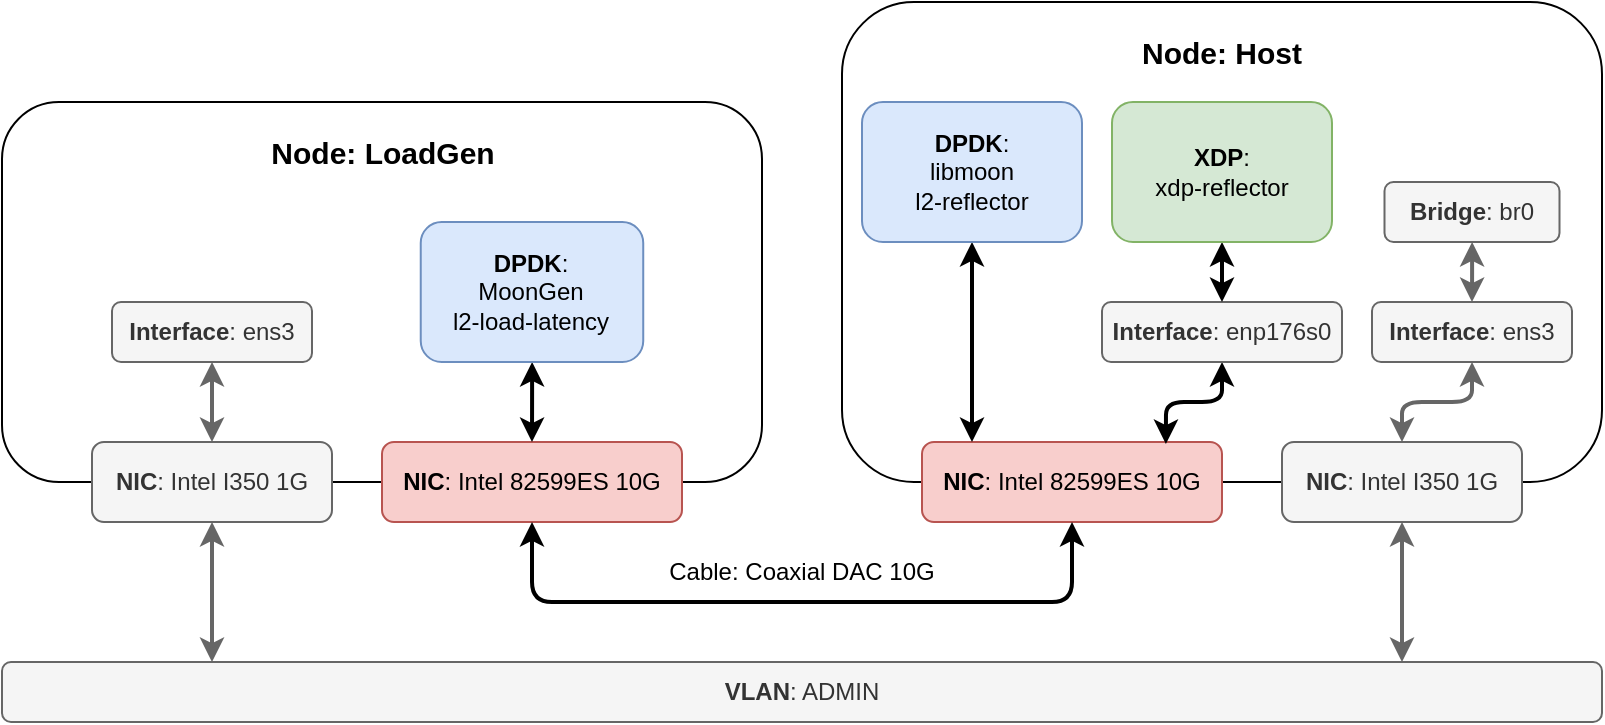 <mxfile version="20.2.4" type="github" pages="5">
  <diagram id="m2XXSF4_xYEx4FLViuLD" name="Physical NIC">
    <mxGraphModel dx="1102" dy="587" grid="1" gridSize="10" guides="1" tooltips="1" connect="1" arrows="1" fold="1" page="1" pageScale="1" pageWidth="1600" pageHeight="900" math="0" shadow="0">
      <root>
        <mxCell id="0" />
        <mxCell id="1" parent="0" />
        <mxCell id="yBN47guNcVnfGS3MHoTE-1" value="" style="group" vertex="1" connectable="0" parent="1">
          <mxGeometry x="400" y="280" width="800" height="360" as="geometry" />
        </mxCell>
        <mxCell id="GO0eeq11DtM75So4wM-D-2" value="" style="rounded=1;whiteSpace=wrap;html=1;" parent="yBN47guNcVnfGS3MHoTE-1" vertex="1">
          <mxGeometry y="50" width="380" height="190" as="geometry" />
        </mxCell>
        <mxCell id="GO0eeq11DtM75So4wM-D-3" value="Node: LoadGen" style="text;html=1;strokeColor=none;fillColor=none;align=center;verticalAlign=middle;whiteSpace=wrap;rounded=0;fontStyle=1;fontSize=15;" parent="yBN47guNcVnfGS3MHoTE-1" vertex="1">
          <mxGeometry x="27.5" y="60" width="325" height="30" as="geometry" />
        </mxCell>
        <mxCell id="GO0eeq11DtM75So4wM-D-4" value="" style="rounded=1;whiteSpace=wrap;html=1;" parent="yBN47guNcVnfGS3MHoTE-1" vertex="1">
          <mxGeometry x="420" width="380" height="240" as="geometry" />
        </mxCell>
        <mxCell id="GO0eeq11DtM75So4wM-D-5" value="Node: Host" style="text;html=1;strokeColor=none;fillColor=none;align=center;verticalAlign=middle;whiteSpace=wrap;rounded=0;fontStyle=1;fontSize=15;" parent="yBN47guNcVnfGS3MHoTE-1" vertex="1">
          <mxGeometry x="440" y="10" width="340" height="30" as="geometry" />
        </mxCell>
        <mxCell id="GO0eeq11DtM75So4wM-D-6" value="&lt;b&gt;VLAN&lt;/b&gt;: ADMIN" style="rounded=1;whiteSpace=wrap;html=1;fillColor=#f5f5f5;fontColor=#333333;strokeColor=#666666;" parent="yBN47guNcVnfGS3MHoTE-1" vertex="1">
          <mxGeometry y="330" width="800" height="30" as="geometry" />
        </mxCell>
        <mxCell id="GO0eeq11DtM75So4wM-D-7" style="edgeStyle=orthogonalEdgeStyle;rounded=1;orthogonalLoop=1;jettySize=auto;html=1;startArrow=classic;startFill=1;strokeWidth=2;fillColor=#f5f5f5;strokeColor=#666666;" parent="yBN47guNcVnfGS3MHoTE-1" source="GO0eeq11DtM75So4wM-D-8" edge="1">
          <mxGeometry relative="1" as="geometry">
            <Array as="points">
              <mxPoint x="105" y="330" />
            </Array>
            <mxPoint x="105" y="330" as="targetPoint" />
          </mxGeometry>
        </mxCell>
        <mxCell id="GO0eeq11DtM75So4wM-D-8" value="&lt;b&gt;NIC&lt;/b&gt;: Intel I350 1G" style="rounded=1;whiteSpace=wrap;html=1;fillColor=#f5f5f5;fontColor=#333333;strokeColor=#666666;" parent="yBN47guNcVnfGS3MHoTE-1" vertex="1">
          <mxGeometry x="45" y="220.0" width="120" height="40" as="geometry" />
        </mxCell>
        <mxCell id="GO0eeq11DtM75So4wM-D-9" style="edgeStyle=orthogonalEdgeStyle;rounded=1;orthogonalLoop=1;jettySize=auto;html=1;startArrow=classic;startFill=1;strokeWidth=2;fillColor=#f5f5f5;strokeColor=#666666;" parent="yBN47guNcVnfGS3MHoTE-1" source="GO0eeq11DtM75So4wM-D-10" target="GO0eeq11DtM75So4wM-D-6" edge="1">
          <mxGeometry relative="1" as="geometry">
            <Array as="points">
              <mxPoint x="700" y="360" />
              <mxPoint x="700" y="360" />
            </Array>
          </mxGeometry>
        </mxCell>
        <mxCell id="GO0eeq11DtM75So4wM-D-10" value="&lt;b&gt;NIC&lt;/b&gt;: Intel I350 1G" style="rounded=1;whiteSpace=wrap;html=1;fillColor=#f5f5f5;fontColor=#333333;strokeColor=#666666;" parent="yBN47guNcVnfGS3MHoTE-1" vertex="1">
          <mxGeometry x="640" y="220.0" width="120" height="40" as="geometry" />
        </mxCell>
        <mxCell id="GO0eeq11DtM75So4wM-D-12" value="&lt;b&gt;NIC&lt;/b&gt;: Intel 82599ES 10G" style="rounded=1;whiteSpace=wrap;html=1;fillColor=#f8cecc;strokeColor=#b85450;" parent="yBN47guNcVnfGS3MHoTE-1" vertex="1">
          <mxGeometry x="190" y="220.0" width="150" height="40" as="geometry" />
        </mxCell>
        <mxCell id="GO0eeq11DtM75So4wM-D-13" value="&lt;b&gt;NIC&lt;/b&gt;: Intel 82599ES 10G" style="rounded=1;whiteSpace=wrap;html=1;fillColor=#f8cecc;strokeColor=#b85450;" parent="yBN47guNcVnfGS3MHoTE-1" vertex="1">
          <mxGeometry x="460" y="220.0" width="150" height="40" as="geometry" />
        </mxCell>
        <mxCell id="GO0eeq11DtM75So4wM-D-11" style="edgeStyle=orthogonalEdgeStyle;rounded=1;orthogonalLoop=1;jettySize=auto;html=1;exitX=0.5;exitY=1;exitDx=0;exitDy=0;startArrow=classic;startFill=1;strokeWidth=2;" parent="yBN47guNcVnfGS3MHoTE-1" source="GO0eeq11DtM75So4wM-D-12" target="GO0eeq11DtM75So4wM-D-13" edge="1">
          <mxGeometry relative="1" as="geometry">
            <mxPoint x="550" y="260" as="targetPoint" />
            <Array as="points">
              <mxPoint x="265" y="300" />
              <mxPoint x="535" y="300" />
            </Array>
          </mxGeometry>
        </mxCell>
        <mxCell id="GO0eeq11DtM75So4wM-D-14" value="Cable: Coaxial DAC 10G" style="text;html=1;align=center;verticalAlign=middle;whiteSpace=wrap;rounded=0;" parent="yBN47guNcVnfGS3MHoTE-1" vertex="1">
          <mxGeometry x="330" y="270" width="140" height="30" as="geometry" />
        </mxCell>
        <mxCell id="GO0eeq11DtM75So4wM-D-15" style="edgeStyle=orthogonalEdgeStyle;rounded=1;orthogonalLoop=1;jettySize=auto;html=1;startArrow=classic;startFill=1;strokeWidth=2;fillColor=#f5f5f5;strokeColor=#666666;" parent="yBN47guNcVnfGS3MHoTE-1" source="GO0eeq11DtM75So4wM-D-16" target="GO0eeq11DtM75So4wM-D-8" edge="1">
          <mxGeometry relative="1" as="geometry" />
        </mxCell>
        <mxCell id="GO0eeq11DtM75So4wM-D-16" value="&lt;b&gt;Interface&lt;/b&gt;: ens3" style="rounded=1;whiteSpace=wrap;html=1;fillColor=#f5f5f5;fontColor=#333333;strokeColor=#666666;" parent="yBN47guNcVnfGS3MHoTE-1" vertex="1">
          <mxGeometry x="55" y="150" width="100" height="30" as="geometry" />
        </mxCell>
        <mxCell id="GO0eeq11DtM75So4wM-D-17" style="edgeStyle=orthogonalEdgeStyle;rounded=1;orthogonalLoop=1;jettySize=auto;html=1;startArrow=classic;startFill=1;strokeWidth=2;fillColor=#f5f5f5;strokeColor=#666666;" parent="yBN47guNcVnfGS3MHoTE-1" source="GO0eeq11DtM75So4wM-D-18" target="GO0eeq11DtM75So4wM-D-10" edge="1">
          <mxGeometry relative="1" as="geometry" />
        </mxCell>
        <mxCell id="GO0eeq11DtM75So4wM-D-18" value="&lt;b&gt;Interface&lt;/b&gt;: ens3" style="rounded=1;whiteSpace=wrap;html=1;fillColor=#f5f5f5;fontColor=#333333;strokeColor=#666666;" parent="yBN47guNcVnfGS3MHoTE-1" vertex="1">
          <mxGeometry x="685" y="150" width="100" height="30" as="geometry" />
        </mxCell>
        <mxCell id="GO0eeq11DtM75So4wM-D-19" style="edgeStyle=orthogonalEdgeStyle;rounded=1;orthogonalLoop=1;jettySize=auto;html=1;startArrow=classic;startFill=1;strokeWidth=2;" parent="yBN47guNcVnfGS3MHoTE-1" source="GO0eeq11DtM75So4wM-D-20" target="GO0eeq11DtM75So4wM-D-12" edge="1">
          <mxGeometry relative="1" as="geometry" />
        </mxCell>
        <mxCell id="GO0eeq11DtM75So4wM-D-20" value="&lt;div&gt;&lt;b&gt;DPDK&lt;/b&gt;:&lt;b&gt; &lt;/b&gt;&lt;br&gt;&lt;/div&gt;&lt;div&gt;MoonGen&lt;/div&gt;&lt;div&gt;l2-load-latency&lt;br&gt;&lt;/div&gt;" style="rounded=1;whiteSpace=wrap;html=1;fillColor=#dae8fc;strokeColor=#6c8ebf;" parent="yBN47guNcVnfGS3MHoTE-1" vertex="1">
          <mxGeometry x="209.37" y="110" width="111.25" height="70" as="geometry" />
        </mxCell>
        <mxCell id="GO0eeq11DtM75So4wM-D-21" style="edgeStyle=orthogonalEdgeStyle;orthogonalLoop=1;jettySize=auto;html=1;startArrow=classic;startFill=1;strokeWidth=2;rounded=1;" parent="yBN47guNcVnfGS3MHoTE-1" source="GO0eeq11DtM75So4wM-D-22" target="GO0eeq11DtM75So4wM-D-13" edge="1">
          <mxGeometry relative="1" as="geometry">
            <Array as="points">
              <mxPoint x="485" y="200" />
              <mxPoint x="485" y="200" />
            </Array>
          </mxGeometry>
        </mxCell>
        <mxCell id="GO0eeq11DtM75So4wM-D-22" value="&lt;div&gt;&lt;b&gt;DPDK&lt;/b&gt;: &lt;b&gt;&lt;br&gt;&lt;/b&gt;&lt;/div&gt;&lt;div&gt;libmoon&lt;br&gt;&lt;/div&gt;&lt;div&gt;l2-reflector&lt;br&gt;&lt;/div&gt;" style="rounded=1;whiteSpace=wrap;html=1;fillColor=#dae8fc;strokeColor=#6c8ebf;" parent="yBN47guNcVnfGS3MHoTE-1" vertex="1">
          <mxGeometry x="430" y="50" width="110" height="70" as="geometry" />
        </mxCell>
        <mxCell id="GO0eeq11DtM75So4wM-D-23" style="edgeStyle=orthogonalEdgeStyle;rounded=1;orthogonalLoop=1;jettySize=auto;html=1;startArrow=classic;startFill=1;strokeWidth=2;fillColor=#f5f5f5;strokeColor=#666666;" parent="yBN47guNcVnfGS3MHoTE-1" source="GO0eeq11DtM75So4wM-D-24" target="GO0eeq11DtM75So4wM-D-18" edge="1">
          <mxGeometry relative="1" as="geometry" />
        </mxCell>
        <mxCell id="GO0eeq11DtM75So4wM-D-24" value="&lt;b&gt;Bridge&lt;/b&gt;: br0" style="rounded=1;whiteSpace=wrap;html=1;fillColor=#f5f5f5;fontColor=#333333;strokeColor=#666666;" parent="yBN47guNcVnfGS3MHoTE-1" vertex="1">
          <mxGeometry x="691.25" y="90" width="87.5" height="30" as="geometry" />
        </mxCell>
        <mxCell id="Qpxgza7xcyVJCg10hYyv-2" style="edgeStyle=orthogonalEdgeStyle;rounded=1;orthogonalLoop=1;jettySize=auto;html=1;fontSize=15;strokeWidth=2;startArrow=classic;startFill=1;entryX=0.813;entryY=0.025;entryDx=0;entryDy=0;entryPerimeter=0;" edge="1" parent="yBN47guNcVnfGS3MHoTE-1" source="Qpxgza7xcyVJCg10hYyv-1" target="GO0eeq11DtM75So4wM-D-13">
          <mxGeometry relative="1" as="geometry">
            <Array as="points">
              <mxPoint x="610" y="200" />
              <mxPoint x="582" y="200" />
            </Array>
          </mxGeometry>
        </mxCell>
        <mxCell id="Qpxgza7xcyVJCg10hYyv-1" value="&lt;b&gt;Interface&lt;/b&gt;: enp176s0" style="rounded=1;whiteSpace=wrap;html=1;fillColor=#f5f5f5;fontColor=#333333;strokeColor=#666666;" vertex="1" parent="yBN47guNcVnfGS3MHoTE-1">
          <mxGeometry x="550" y="150" width="120" height="30" as="geometry" />
        </mxCell>
        <mxCell id="Qpxgza7xcyVJCg10hYyv-4" style="edgeStyle=orthogonalEdgeStyle;rounded=1;orthogonalLoop=1;jettySize=auto;html=1;entryX=0.5;entryY=0;entryDx=0;entryDy=0;fontSize=15;startArrow=classic;startFill=1;strokeWidth=2;" edge="1" parent="yBN47guNcVnfGS3MHoTE-1" source="Qpxgza7xcyVJCg10hYyv-3" target="Qpxgza7xcyVJCg10hYyv-1">
          <mxGeometry relative="1" as="geometry" />
        </mxCell>
        <mxCell id="Qpxgza7xcyVJCg10hYyv-3" value="&lt;div&gt;&lt;b&gt;XDP&lt;/b&gt;: &lt;b&gt;&lt;br&gt;&lt;/b&gt;&lt;/div&gt;&lt;div&gt;xdp-reflector&lt;br&gt;&lt;/div&gt;" style="rounded=1;whiteSpace=wrap;html=1;fillColor=#d5e8d4;strokeColor=#82b366;" vertex="1" parent="yBN47guNcVnfGS3MHoTE-1">
          <mxGeometry x="555" y="50" width="110" height="70" as="geometry" />
        </mxCell>
      </root>
    </mxGraphModel>
  </diagram>
  <diagram name="Host Bridge" id="doC91UUQvJLp1WOVtF5Q">
    <mxGraphModel dx="1102" dy="587" grid="1" gridSize="10" guides="1" tooltips="1" connect="1" arrows="1" fold="1" page="1" pageScale="1" pageWidth="1600" pageHeight="900" math="0" shadow="0">
      <root>
        <mxCell id="7o69czk-2l76WNe_kWNi-0" />
        <mxCell id="7o69czk-2l76WNe_kWNi-1" parent="7o69czk-2l76WNe_kWNi-0" />
        <mxCell id="AjkZcS029HaDzalcUuGC-0" value="" style="group" vertex="1" connectable="0" parent="7o69czk-2l76WNe_kWNi-1">
          <mxGeometry x="400" y="220" width="800" height="420" as="geometry" />
        </mxCell>
        <mxCell id="7o69czk-2l76WNe_kWNi-2" value="" style="rounded=1;whiteSpace=wrap;html=1;" vertex="1" parent="AjkZcS029HaDzalcUuGC-0">
          <mxGeometry y="110" width="380" height="190" as="geometry" />
        </mxCell>
        <mxCell id="7o69czk-2l76WNe_kWNi-3" value="Node: LoadGen" style="text;html=1;strokeColor=none;fillColor=none;align=center;verticalAlign=middle;whiteSpace=wrap;rounded=0;fontStyle=1;fontSize=15;" vertex="1" parent="AjkZcS029HaDzalcUuGC-0">
          <mxGeometry x="27.5" y="120" width="325" height="30" as="geometry" />
        </mxCell>
        <mxCell id="7o69czk-2l76WNe_kWNi-4" value="" style="rounded=1;whiteSpace=wrap;html=1;" vertex="1" parent="AjkZcS029HaDzalcUuGC-0">
          <mxGeometry x="420" width="380" height="300" as="geometry" />
        </mxCell>
        <mxCell id="7o69czk-2l76WNe_kWNi-5" value="Node: Host" style="text;html=1;strokeColor=none;fillColor=none;align=center;verticalAlign=middle;whiteSpace=wrap;rounded=0;fontStyle=1;fontSize=15;" vertex="1" parent="AjkZcS029HaDzalcUuGC-0">
          <mxGeometry x="438.75" y="10" width="340" height="30" as="geometry" />
        </mxCell>
        <mxCell id="7o69czk-2l76WNe_kWNi-6" value="&lt;b&gt;VLAN&lt;/b&gt;: ADMIN" style="rounded=1;whiteSpace=wrap;html=1;fillColor=#f5f5f5;fontColor=#333333;strokeColor=#666666;" vertex="1" parent="AjkZcS029HaDzalcUuGC-0">
          <mxGeometry y="390" width="800" height="30" as="geometry" />
        </mxCell>
        <mxCell id="7o69czk-2l76WNe_kWNi-7" style="edgeStyle=orthogonalEdgeStyle;rounded=1;orthogonalLoop=1;jettySize=auto;html=1;startArrow=classic;startFill=1;strokeWidth=2;fillColor=#f5f5f5;strokeColor=#666666;" edge="1" parent="AjkZcS029HaDzalcUuGC-0" source="7o69czk-2l76WNe_kWNi-8">
          <mxGeometry relative="1" as="geometry">
            <Array as="points">
              <mxPoint x="105" y="390" />
            </Array>
            <mxPoint x="105" y="390" as="targetPoint" />
          </mxGeometry>
        </mxCell>
        <mxCell id="7o69czk-2l76WNe_kWNi-8" value="&lt;b&gt;NIC&lt;/b&gt;: Intel I350 1G" style="rounded=1;whiteSpace=wrap;html=1;fillColor=#f5f5f5;fontColor=#333333;strokeColor=#666666;" vertex="1" parent="AjkZcS029HaDzalcUuGC-0">
          <mxGeometry x="45" y="280.0" width="120" height="40" as="geometry" />
        </mxCell>
        <mxCell id="7o69czk-2l76WNe_kWNi-9" style="edgeStyle=orthogonalEdgeStyle;rounded=1;orthogonalLoop=1;jettySize=auto;html=1;startArrow=classic;startFill=1;strokeWidth=2;fillColor=#f5f5f5;strokeColor=#666666;" edge="1" parent="AjkZcS029HaDzalcUuGC-0" source="7o69czk-2l76WNe_kWNi-10" target="7o69czk-2l76WNe_kWNi-6">
          <mxGeometry relative="1" as="geometry">
            <Array as="points">
              <mxPoint x="700" y="420" />
              <mxPoint x="700" y="420" />
            </Array>
          </mxGeometry>
        </mxCell>
        <mxCell id="7o69czk-2l76WNe_kWNi-10" value="&lt;b&gt;NIC&lt;/b&gt;: Intel I350 1G" style="rounded=1;whiteSpace=wrap;html=1;fillColor=#f5f5f5;fontColor=#333333;strokeColor=#666666;" vertex="1" parent="AjkZcS029HaDzalcUuGC-0">
          <mxGeometry x="640" y="280.0" width="120" height="40" as="geometry" />
        </mxCell>
        <mxCell id="7o69czk-2l76WNe_kWNi-11" value="&lt;b&gt;NIC&lt;/b&gt;: Intel 82599ES 10G" style="rounded=1;whiteSpace=wrap;html=1;fillColor=#f8cecc;strokeColor=#b85450;" vertex="1" parent="AjkZcS029HaDzalcUuGC-0">
          <mxGeometry x="190" y="280.0" width="150" height="40" as="geometry" />
        </mxCell>
        <mxCell id="7o69czk-2l76WNe_kWNi-12" value="&lt;b&gt;NIC&lt;/b&gt;: Intel 82599ES 10G" style="rounded=1;whiteSpace=wrap;html=1;fillColor=#f8cecc;strokeColor=#b85450;" vertex="1" parent="AjkZcS029HaDzalcUuGC-0">
          <mxGeometry x="460" y="280.0" width="150" height="40" as="geometry" />
        </mxCell>
        <mxCell id="7o69czk-2l76WNe_kWNi-13" style="edgeStyle=orthogonalEdgeStyle;rounded=1;orthogonalLoop=1;jettySize=auto;html=1;exitX=0.5;exitY=1;exitDx=0;exitDy=0;startArrow=classic;startFill=1;strokeWidth=2;" edge="1" parent="AjkZcS029HaDzalcUuGC-0" source="7o69czk-2l76WNe_kWNi-11" target="7o69czk-2l76WNe_kWNi-12">
          <mxGeometry relative="1" as="geometry">
            <mxPoint x="550" y="320" as="targetPoint" />
            <Array as="points">
              <mxPoint x="265" y="360" />
              <mxPoint x="540" y="360" />
            </Array>
          </mxGeometry>
        </mxCell>
        <mxCell id="7o69czk-2l76WNe_kWNi-14" value="Cable: Coaxial DAC 10G" style="text;html=1;align=center;verticalAlign=middle;whiteSpace=wrap;rounded=0;" vertex="1" parent="AjkZcS029HaDzalcUuGC-0">
          <mxGeometry x="330" y="330" width="140" height="30" as="geometry" />
        </mxCell>
        <mxCell id="7o69czk-2l76WNe_kWNi-15" style="edgeStyle=orthogonalEdgeStyle;rounded=1;orthogonalLoop=1;jettySize=auto;html=1;startArrow=classic;startFill=1;strokeWidth=2;fillColor=#f5f5f5;strokeColor=#666666;" edge="1" parent="AjkZcS029HaDzalcUuGC-0" source="7o69czk-2l76WNe_kWNi-16" target="7o69czk-2l76WNe_kWNi-8">
          <mxGeometry relative="1" as="geometry" />
        </mxCell>
        <mxCell id="7o69czk-2l76WNe_kWNi-16" value="&lt;b&gt;Interface&lt;/b&gt;: ens3" style="rounded=1;whiteSpace=wrap;html=1;fillColor=#f5f5f5;fontColor=#333333;strokeColor=#666666;" vertex="1" parent="AjkZcS029HaDzalcUuGC-0">
          <mxGeometry x="55" y="210" width="100" height="30" as="geometry" />
        </mxCell>
        <mxCell id="7o69czk-2l76WNe_kWNi-17" style="edgeStyle=orthogonalEdgeStyle;rounded=1;orthogonalLoop=1;jettySize=auto;html=1;startArrow=classic;startFill=1;strokeWidth=2;fillColor=#f5f5f5;strokeColor=#666666;" edge="1" parent="AjkZcS029HaDzalcUuGC-0" source="7o69czk-2l76WNe_kWNi-18" target="7o69czk-2l76WNe_kWNi-10">
          <mxGeometry relative="1" as="geometry" />
        </mxCell>
        <mxCell id="7o69czk-2l76WNe_kWNi-18" value="&lt;b&gt;Interface&lt;/b&gt;: ens3" style="rounded=1;whiteSpace=wrap;html=1;fillColor=#f5f5f5;fontColor=#333333;strokeColor=#666666;" vertex="1" parent="AjkZcS029HaDzalcUuGC-0">
          <mxGeometry x="650" y="210" width="100" height="30" as="geometry" />
        </mxCell>
        <mxCell id="7o69czk-2l76WNe_kWNi-19" style="edgeStyle=orthogonalEdgeStyle;rounded=1;orthogonalLoop=1;jettySize=auto;html=1;startArrow=classic;startFill=1;strokeWidth=2;" edge="1" parent="AjkZcS029HaDzalcUuGC-0" source="7o69czk-2l76WNe_kWNi-20" target="7o69czk-2l76WNe_kWNi-11">
          <mxGeometry relative="1" as="geometry" />
        </mxCell>
        <mxCell id="7o69czk-2l76WNe_kWNi-20" value="&lt;div&gt;&lt;b&gt;DPDK&lt;/b&gt;:&lt;b&gt; &lt;/b&gt;&lt;br&gt;&lt;/div&gt;&lt;div&gt;MoonGen&lt;/div&gt;&lt;div&gt;l2-load-latency&lt;br&gt;&lt;/div&gt;" style="rounded=1;whiteSpace=wrap;html=1;fillColor=#dae8fc;strokeColor=#6c8ebf;" vertex="1" parent="AjkZcS029HaDzalcUuGC-0">
          <mxGeometry x="209.37" y="170" width="111.25" height="70" as="geometry" />
        </mxCell>
        <mxCell id="7o69czk-2l76WNe_kWNi-23" style="edgeStyle=orthogonalEdgeStyle;rounded=1;orthogonalLoop=1;jettySize=auto;html=1;startArrow=classic;startFill=1;strokeWidth=2;fillColor=#f5f5f5;strokeColor=#666666;" edge="1" parent="AjkZcS029HaDzalcUuGC-0" source="7o69czk-2l76WNe_kWNi-24" target="7o69czk-2l76WNe_kWNi-18">
          <mxGeometry relative="1" as="geometry" />
        </mxCell>
        <mxCell id="7o69czk-2l76WNe_kWNi-24" value="&lt;b&gt;Bridge&lt;/b&gt;: br0" style="rounded=1;whiteSpace=wrap;html=1;fillColor=#f5f5f5;fontColor=#333333;strokeColor=#666666;" vertex="1" parent="AjkZcS029HaDzalcUuGC-0">
          <mxGeometry x="656.25" y="150" width="87.5" height="30" as="geometry" />
        </mxCell>
        <mxCell id="7o69czk-2l76WNe_kWNi-25" style="edgeStyle=orthogonalEdgeStyle;rounded=1;orthogonalLoop=1;jettySize=auto;html=1;fontSize=15;strokeWidth=2;startArrow=classic;startFill=1;" edge="1" parent="AjkZcS029HaDzalcUuGC-0" source="7o69czk-2l76WNe_kWNi-26">
          <mxGeometry relative="1" as="geometry">
            <mxPoint x="535" y="280" as="targetPoint" />
            <Array as="points">
              <mxPoint x="535" y="281" />
            </Array>
          </mxGeometry>
        </mxCell>
        <mxCell id="7o69czk-2l76WNe_kWNi-26" value="&lt;b&gt;Interface&lt;/b&gt;: enp176s0" style="rounded=1;whiteSpace=wrap;html=1;fillColor=#fff2cc;strokeColor=#d6b656;" vertex="1" parent="AjkZcS029HaDzalcUuGC-0">
          <mxGeometry x="475" y="210" width="120" height="30" as="geometry" />
        </mxCell>
        <mxCell id="7o69czk-2l76WNe_kWNi-28" value="&lt;div&gt;&lt;b&gt;XDP&lt;/b&gt;: &lt;b&gt;&lt;br&gt;&lt;/b&gt;&lt;/div&gt;&lt;div&gt;xdp-reflector&lt;br&gt;&lt;/div&gt;" style="rounded=1;whiteSpace=wrap;html=1;fillColor=#d5e8d4;strokeColor=#82b366;" vertex="1" parent="AjkZcS029HaDzalcUuGC-0">
          <mxGeometry x="480" y="50" width="110" height="70" as="geometry" />
        </mxCell>
        <mxCell id="PymFAFBGGJH0sYMrvEps-1" style="edgeStyle=orthogonalEdgeStyle;rounded=1;orthogonalLoop=1;jettySize=auto;html=1;fontSize=15;startArrow=classic;startFill=1;strokeWidth=2;" edge="1" parent="AjkZcS029HaDzalcUuGC-0" source="PymFAFBGGJH0sYMrvEps-0" target="7o69czk-2l76WNe_kWNi-26">
          <mxGeometry relative="1" as="geometry" />
        </mxCell>
        <mxCell id="PymFAFBGGJH0sYMrvEps-0" value="&lt;b&gt;Bridge&lt;/b&gt;: br1" style="rounded=1;whiteSpace=wrap;html=1;fillColor=#fff2cc;strokeColor=#d6b656;" vertex="1" parent="AjkZcS029HaDzalcUuGC-0">
          <mxGeometry x="491.25" y="150" width="87.5" height="30" as="geometry" />
        </mxCell>
        <mxCell id="PymFAFBGGJH0sYMrvEps-2" style="edgeStyle=orthogonalEdgeStyle;rounded=1;orthogonalLoop=1;jettySize=auto;html=1;entryX=0.5;entryY=0;entryDx=0;entryDy=0;fontSize=15;startArrow=classic;startFill=1;strokeWidth=2;" edge="1" parent="AjkZcS029HaDzalcUuGC-0" source="7o69czk-2l76WNe_kWNi-28" target="PymFAFBGGJH0sYMrvEps-0">
          <mxGeometry relative="1" as="geometry" />
        </mxCell>
      </root>
    </mxGraphModel>
  </diagram>
  <diagram name="Host MacVTap" id="ow0u86EEoa87gurJBlOC">
    <mxGraphModel dx="1102" dy="587" grid="1" gridSize="10" guides="1" tooltips="1" connect="1" arrows="1" fold="1" page="1" pageScale="1" pageWidth="1600" pageHeight="900" math="0" shadow="0">
      <root>
        <mxCell id="dJRLU-GFVjw5d9iwofU8-0" />
        <mxCell id="dJRLU-GFVjw5d9iwofU8-1" parent="dJRLU-GFVjw5d9iwofU8-0" />
        <mxCell id="dJRLU-GFVjw5d9iwofU8-2" value="" style="group" vertex="1" connectable="0" parent="dJRLU-GFVjw5d9iwofU8-1">
          <mxGeometry x="400" y="220" width="800" height="420" as="geometry" />
        </mxCell>
        <mxCell id="dJRLU-GFVjw5d9iwofU8-3" value="" style="rounded=1;whiteSpace=wrap;html=1;" vertex="1" parent="dJRLU-GFVjw5d9iwofU8-2">
          <mxGeometry y="110" width="380" height="190" as="geometry" />
        </mxCell>
        <mxCell id="dJRLU-GFVjw5d9iwofU8-4" value="Node: LoadGen" style="text;html=1;strokeColor=none;fillColor=none;align=center;verticalAlign=middle;whiteSpace=wrap;rounded=0;fontStyle=1;fontSize=15;" vertex="1" parent="dJRLU-GFVjw5d9iwofU8-2">
          <mxGeometry x="27.5" y="120" width="325" height="30" as="geometry" />
        </mxCell>
        <mxCell id="dJRLU-GFVjw5d9iwofU8-5" value="" style="rounded=1;whiteSpace=wrap;html=1;" vertex="1" parent="dJRLU-GFVjw5d9iwofU8-2">
          <mxGeometry x="420" width="380" height="300" as="geometry" />
        </mxCell>
        <mxCell id="dJRLU-GFVjw5d9iwofU8-6" value="Node: Host" style="text;html=1;strokeColor=none;fillColor=none;align=center;verticalAlign=middle;whiteSpace=wrap;rounded=0;fontStyle=1;fontSize=15;" vertex="1" parent="dJRLU-GFVjw5d9iwofU8-2">
          <mxGeometry x="438.75" y="10" width="340" height="30" as="geometry" />
        </mxCell>
        <mxCell id="dJRLU-GFVjw5d9iwofU8-7" value="&lt;b&gt;VLAN&lt;/b&gt;: ADMIN" style="rounded=1;whiteSpace=wrap;html=1;fillColor=#f5f5f5;fontColor=#333333;strokeColor=#666666;" vertex="1" parent="dJRLU-GFVjw5d9iwofU8-2">
          <mxGeometry y="390" width="800" height="30" as="geometry" />
        </mxCell>
        <mxCell id="dJRLU-GFVjw5d9iwofU8-8" style="edgeStyle=orthogonalEdgeStyle;rounded=1;orthogonalLoop=1;jettySize=auto;html=1;startArrow=classic;startFill=1;strokeWidth=2;fillColor=#f5f5f5;strokeColor=#666666;" edge="1" parent="dJRLU-GFVjw5d9iwofU8-2" source="dJRLU-GFVjw5d9iwofU8-9">
          <mxGeometry relative="1" as="geometry">
            <Array as="points">
              <mxPoint x="105" y="390" />
            </Array>
            <mxPoint x="105" y="390" as="targetPoint" />
          </mxGeometry>
        </mxCell>
        <mxCell id="dJRLU-GFVjw5d9iwofU8-9" value="&lt;b&gt;NIC&lt;/b&gt;: Intel I350 1G" style="rounded=1;whiteSpace=wrap;html=1;fillColor=#f5f5f5;fontColor=#333333;strokeColor=#666666;" vertex="1" parent="dJRLU-GFVjw5d9iwofU8-2">
          <mxGeometry x="45" y="280.0" width="120" height="40" as="geometry" />
        </mxCell>
        <mxCell id="dJRLU-GFVjw5d9iwofU8-10" style="edgeStyle=orthogonalEdgeStyle;rounded=1;orthogonalLoop=1;jettySize=auto;html=1;startArrow=classic;startFill=1;strokeWidth=2;fillColor=#f5f5f5;strokeColor=#666666;" edge="1" parent="dJRLU-GFVjw5d9iwofU8-2" source="dJRLU-GFVjw5d9iwofU8-11" target="dJRLU-GFVjw5d9iwofU8-7">
          <mxGeometry relative="1" as="geometry">
            <Array as="points">
              <mxPoint x="700" y="420" />
              <mxPoint x="700" y="420" />
            </Array>
          </mxGeometry>
        </mxCell>
        <mxCell id="dJRLU-GFVjw5d9iwofU8-11" value="&lt;b&gt;NIC&lt;/b&gt;: Intel I350 1G" style="rounded=1;whiteSpace=wrap;html=1;fillColor=#f5f5f5;fontColor=#333333;strokeColor=#666666;" vertex="1" parent="dJRLU-GFVjw5d9iwofU8-2">
          <mxGeometry x="640" y="280.0" width="120" height="40" as="geometry" />
        </mxCell>
        <mxCell id="dJRLU-GFVjw5d9iwofU8-12" value="&lt;b&gt;NIC&lt;/b&gt;: Intel 82599ES 10G" style="rounded=1;whiteSpace=wrap;html=1;fillColor=#f8cecc;strokeColor=#b85450;" vertex="1" parent="dJRLU-GFVjw5d9iwofU8-2">
          <mxGeometry x="190" y="280.0" width="150" height="40" as="geometry" />
        </mxCell>
        <mxCell id="dJRLU-GFVjw5d9iwofU8-13" value="&lt;b&gt;NIC&lt;/b&gt;: Intel 82599ES 10G" style="rounded=1;whiteSpace=wrap;html=1;fillColor=#f8cecc;strokeColor=#b85450;" vertex="1" parent="dJRLU-GFVjw5d9iwofU8-2">
          <mxGeometry x="460" y="280.0" width="150" height="40" as="geometry" />
        </mxCell>
        <mxCell id="dJRLU-GFVjw5d9iwofU8-14" style="edgeStyle=orthogonalEdgeStyle;rounded=1;orthogonalLoop=1;jettySize=auto;html=1;exitX=0.5;exitY=1;exitDx=0;exitDy=0;startArrow=classic;startFill=1;strokeWidth=2;" edge="1" parent="dJRLU-GFVjw5d9iwofU8-2" source="dJRLU-GFVjw5d9iwofU8-12" target="dJRLU-GFVjw5d9iwofU8-13">
          <mxGeometry relative="1" as="geometry">
            <mxPoint x="550" y="320" as="targetPoint" />
            <Array as="points">
              <mxPoint x="265" y="360" />
              <mxPoint x="540" y="360" />
            </Array>
          </mxGeometry>
        </mxCell>
        <mxCell id="dJRLU-GFVjw5d9iwofU8-15" value="Cable: Coaxial DAC 10G" style="text;html=1;align=center;verticalAlign=middle;whiteSpace=wrap;rounded=0;" vertex="1" parent="dJRLU-GFVjw5d9iwofU8-2">
          <mxGeometry x="330" y="330" width="140" height="30" as="geometry" />
        </mxCell>
        <mxCell id="dJRLU-GFVjw5d9iwofU8-16" style="edgeStyle=orthogonalEdgeStyle;rounded=1;orthogonalLoop=1;jettySize=auto;html=1;startArrow=classic;startFill=1;strokeWidth=2;fillColor=#f5f5f5;strokeColor=#666666;" edge="1" parent="dJRLU-GFVjw5d9iwofU8-2" source="dJRLU-GFVjw5d9iwofU8-17" target="dJRLU-GFVjw5d9iwofU8-9">
          <mxGeometry relative="1" as="geometry" />
        </mxCell>
        <mxCell id="dJRLU-GFVjw5d9iwofU8-17" value="&lt;b&gt;Interface&lt;/b&gt;: ens3" style="rounded=1;whiteSpace=wrap;html=1;fillColor=#f5f5f5;fontColor=#333333;strokeColor=#666666;" vertex="1" parent="dJRLU-GFVjw5d9iwofU8-2">
          <mxGeometry x="55" y="210" width="100" height="30" as="geometry" />
        </mxCell>
        <mxCell id="dJRLU-GFVjw5d9iwofU8-18" style="edgeStyle=orthogonalEdgeStyle;rounded=1;orthogonalLoop=1;jettySize=auto;html=1;startArrow=classic;startFill=1;strokeWidth=2;fillColor=#f5f5f5;strokeColor=#666666;" edge="1" parent="dJRLU-GFVjw5d9iwofU8-2" source="dJRLU-GFVjw5d9iwofU8-19" target="dJRLU-GFVjw5d9iwofU8-11">
          <mxGeometry relative="1" as="geometry" />
        </mxCell>
        <mxCell id="dJRLU-GFVjw5d9iwofU8-19" value="&lt;b&gt;Interface&lt;/b&gt;: ens3" style="rounded=1;whiteSpace=wrap;html=1;fillColor=#f5f5f5;fontColor=#333333;strokeColor=#666666;" vertex="1" parent="dJRLU-GFVjw5d9iwofU8-2">
          <mxGeometry x="650" y="210" width="100" height="30" as="geometry" />
        </mxCell>
        <mxCell id="dJRLU-GFVjw5d9iwofU8-20" style="edgeStyle=orthogonalEdgeStyle;rounded=1;orthogonalLoop=1;jettySize=auto;html=1;startArrow=classic;startFill=1;strokeWidth=2;" edge="1" parent="dJRLU-GFVjw5d9iwofU8-2" source="dJRLU-GFVjw5d9iwofU8-21" target="dJRLU-GFVjw5d9iwofU8-12">
          <mxGeometry relative="1" as="geometry" />
        </mxCell>
        <mxCell id="dJRLU-GFVjw5d9iwofU8-21" value="&lt;div&gt;&lt;b&gt;DPDK&lt;/b&gt;:&lt;b&gt; &lt;/b&gt;&lt;br&gt;&lt;/div&gt;&lt;div&gt;MoonGen&lt;/div&gt;&lt;div&gt;l2-load-latency&lt;br&gt;&lt;/div&gt;" style="rounded=1;whiteSpace=wrap;html=1;fillColor=#dae8fc;strokeColor=#6c8ebf;" vertex="1" parent="dJRLU-GFVjw5d9iwofU8-2">
          <mxGeometry x="209.37" y="170" width="111.25" height="70" as="geometry" />
        </mxCell>
        <mxCell id="dJRLU-GFVjw5d9iwofU8-22" style="edgeStyle=orthogonalEdgeStyle;rounded=1;orthogonalLoop=1;jettySize=auto;html=1;startArrow=classic;startFill=1;strokeWidth=2;fillColor=#f5f5f5;strokeColor=#666666;" edge="1" parent="dJRLU-GFVjw5d9iwofU8-2" source="dJRLU-GFVjw5d9iwofU8-23" target="dJRLU-GFVjw5d9iwofU8-19">
          <mxGeometry relative="1" as="geometry" />
        </mxCell>
        <mxCell id="dJRLU-GFVjw5d9iwofU8-23" value="&lt;b&gt;Bridge&lt;/b&gt;: br0" style="rounded=1;whiteSpace=wrap;html=1;fillColor=#f5f5f5;fontColor=#333333;strokeColor=#666666;" vertex="1" parent="dJRLU-GFVjw5d9iwofU8-2">
          <mxGeometry x="656.25" y="150" width="87.5" height="30" as="geometry" />
        </mxCell>
        <mxCell id="dJRLU-GFVjw5d9iwofU8-24" style="edgeStyle=orthogonalEdgeStyle;rounded=1;orthogonalLoop=1;jettySize=auto;html=1;fontSize=15;strokeWidth=2;startArrow=classic;startFill=1;" edge="1" parent="dJRLU-GFVjw5d9iwofU8-2" source="dJRLU-GFVjw5d9iwofU8-25">
          <mxGeometry relative="1" as="geometry">
            <mxPoint x="535" y="280" as="targetPoint" />
            <Array as="points">
              <mxPoint x="535" y="281" />
            </Array>
          </mxGeometry>
        </mxCell>
        <mxCell id="dJRLU-GFVjw5d9iwofU8-25" value="&lt;b&gt;Interface&lt;/b&gt;: enp176s0" style="rounded=1;whiteSpace=wrap;html=1;fillColor=#fff2cc;strokeColor=#d6b656;" vertex="1" parent="dJRLU-GFVjw5d9iwofU8-2">
          <mxGeometry x="475" y="210" width="120" height="30" as="geometry" />
        </mxCell>
        <mxCell id="dJRLU-GFVjw5d9iwofU8-26" value="&lt;div&gt;&lt;b&gt;XDP&lt;/b&gt;: &lt;b&gt;&lt;br&gt;&lt;/b&gt;&lt;/div&gt;&lt;div&gt;xdp-reflector&lt;br&gt;&lt;/div&gt;" style="rounded=1;whiteSpace=wrap;html=1;fillColor=#d5e8d4;strokeColor=#82b366;" vertex="1" parent="dJRLU-GFVjw5d9iwofU8-2">
          <mxGeometry x="480" y="50" width="110" height="70" as="geometry" />
        </mxCell>
        <mxCell id="dJRLU-GFVjw5d9iwofU8-27" style="edgeStyle=orthogonalEdgeStyle;rounded=1;orthogonalLoop=1;jettySize=auto;html=1;fontSize=15;startArrow=classic;startFill=1;strokeWidth=2;" edge="1" parent="dJRLU-GFVjw5d9iwofU8-2" source="dJRLU-GFVjw5d9iwofU8-28" target="dJRLU-GFVjw5d9iwofU8-25">
          <mxGeometry relative="1" as="geometry" />
        </mxCell>
        <mxCell id="dJRLU-GFVjw5d9iwofU8-28" value="&lt;b&gt;Bridge&lt;/b&gt;: br1" style="rounded=1;whiteSpace=wrap;html=1;fillColor=#fff2cc;strokeColor=#d6b656;" vertex="1" parent="dJRLU-GFVjw5d9iwofU8-2">
          <mxGeometry x="491.25" y="150" width="87.5" height="30" as="geometry" />
        </mxCell>
        <mxCell id="dJRLU-GFVjw5d9iwofU8-29" style="edgeStyle=orthogonalEdgeStyle;rounded=1;orthogonalLoop=1;jettySize=auto;html=1;entryX=0.5;entryY=0;entryDx=0;entryDy=0;fontSize=15;startArrow=classic;startFill=1;strokeWidth=2;" edge="1" parent="dJRLU-GFVjw5d9iwofU8-2" source="dJRLU-GFVjw5d9iwofU8-26" target="dJRLU-GFVjw5d9iwofU8-28">
          <mxGeometry relative="1" as="geometry" />
        </mxCell>
      </root>
    </mxGraphModel>
  </diagram>
  <diagram id="4xp65aicwHgFYxGOZe3f" name="Bridged TAP VirtIO">
    <mxGraphModel dx="1574" dy="839" grid="1" gridSize="10" guides="1" tooltips="1" connect="1" arrows="1" fold="1" page="1" pageScale="1" pageWidth="1600" pageHeight="900" math="0" shadow="0">
      <root>
        <mxCell id="0" />
        <mxCell id="1" parent="0" />
        <mxCell id="-gPEbCI3dLM1d_5dNcan-40" value="" style="group" parent="1" vertex="1" connectable="0">
          <mxGeometry x="400" y="95" width="800" height="710" as="geometry" />
        </mxCell>
        <mxCell id="-gPEbCI3dLM1d_5dNcan-1" value="" style="rounded=1;whiteSpace=wrap;html=1;" parent="-gPEbCI3dLM1d_5dNcan-40" vertex="1">
          <mxGeometry y="250" width="370" height="300" as="geometry" />
        </mxCell>
        <mxCell id="-gPEbCI3dLM1d_5dNcan-2" value="Host: cx2.gierens.de" style="text;html=1;strokeColor=none;fillColor=none;align=center;verticalAlign=middle;whiteSpace=wrap;rounded=0;" parent="-gPEbCI3dLM1d_5dNcan-40" vertex="1">
          <mxGeometry x="20" y="270" width="120" height="30" as="geometry" />
        </mxCell>
        <mxCell id="-gPEbCI3dLM1d_5dNcan-3" value="" style="rounded=1;whiteSpace=wrap;html=1;" parent="-gPEbCI3dLM1d_5dNcan-40" vertex="1">
          <mxGeometry x="420" y="250" width="360" height="300" as="geometry" />
        </mxCell>
        <mxCell id="-gPEbCI3dLM1d_5dNcan-4" value="Host: cx3.gierens.de" style="text;html=1;strokeColor=none;fillColor=none;align=center;verticalAlign=middle;whiteSpace=wrap;rounded=0;" parent="-gPEbCI3dLM1d_5dNcan-40" vertex="1">
          <mxGeometry x="442.5" y="270" width="120" height="30" as="geometry" />
        </mxCell>
        <mxCell id="-gPEbCI3dLM1d_5dNcan-5" value="" style="rounded=1;whiteSpace=wrap;html=1;" parent="-gPEbCI3dLM1d_5dNcan-40" vertex="1">
          <mxGeometry x="500" width="300" height="210" as="geometry" />
        </mxCell>
        <mxCell id="-gPEbCI3dLM1d_5dNcan-6" value="Guest: test.gierens.de" style="text;html=1;strokeColor=none;fillColor=none;align=center;verticalAlign=middle;whiteSpace=wrap;rounded=0;" parent="-gPEbCI3dLM1d_5dNcan-40" vertex="1">
          <mxGeometry x="515" y="10" width="130" height="30" as="geometry" />
        </mxCell>
        <mxCell id="-gPEbCI3dLM1d_5dNcan-7" value="VLAN: ADMIN" style="rounded=1;whiteSpace=wrap;html=1;fillColor=#f5f5f5;fontColor=#333333;strokeColor=#666666;" parent="-gPEbCI3dLM1d_5dNcan-40" vertex="1">
          <mxGeometry y="680" width="790" height="30" as="geometry" />
        </mxCell>
        <mxCell id="-gPEbCI3dLM1d_5dNcan-8" style="edgeStyle=orthogonalEdgeStyle;rounded=1;orthogonalLoop=1;jettySize=auto;html=1;startArrow=classic;startFill=1;strokeWidth=2;fillColor=#f5f5f5;strokeColor=#666666;" parent="-gPEbCI3dLM1d_5dNcan-40" source="-gPEbCI3dLM1d_5dNcan-9" target="-gPEbCI3dLM1d_5dNcan-7" edge="1">
          <mxGeometry relative="1" as="geometry">
            <Array as="points">
              <mxPoint x="260" y="690" />
              <mxPoint x="260" y="690" />
            </Array>
          </mxGeometry>
        </mxCell>
        <mxCell id="-gPEbCI3dLM1d_5dNcan-9" value="NIC: Intel I350 1G" style="rounded=1;whiteSpace=wrap;html=1;fillColor=#f5f5f5;fontColor=#333333;strokeColor=#666666;" parent="-gPEbCI3dLM1d_5dNcan-40" vertex="1">
          <mxGeometry x="40" y="520" width="120" height="40" as="geometry" />
        </mxCell>
        <mxCell id="-gPEbCI3dLM1d_5dNcan-10" style="edgeStyle=orthogonalEdgeStyle;rounded=1;orthogonalLoop=1;jettySize=auto;html=1;entryX=0.874;entryY=0.033;entryDx=0;entryDy=0;entryPerimeter=0;startArrow=classic;startFill=1;strokeWidth=2;fillColor=#f5f5f5;strokeColor=#666666;" parent="-gPEbCI3dLM1d_5dNcan-40" source="-gPEbCI3dLM1d_5dNcan-11" target="-gPEbCI3dLM1d_5dNcan-7" edge="1">
          <mxGeometry relative="1" as="geometry" />
        </mxCell>
        <mxCell id="-gPEbCI3dLM1d_5dNcan-11" value="NIC: Intel I350 1G" style="rounded=1;whiteSpace=wrap;html=1;fillColor=#f5f5f5;fontColor=#333333;strokeColor=#666666;" parent="-gPEbCI3dLM1d_5dNcan-40" vertex="1">
          <mxGeometry x="630" y="520" width="120" height="40" as="geometry" />
        </mxCell>
        <mxCell id="-gPEbCI3dLM1d_5dNcan-13" value="NIC: Intel 82599ES 10G" style="rounded=1;whiteSpace=wrap;html=1;fillColor=#f8cecc;strokeColor=#b85450;" parent="-gPEbCI3dLM1d_5dNcan-40" vertex="1">
          <mxGeometry x="180" y="520" width="150" height="40" as="geometry" />
        </mxCell>
        <mxCell id="-gPEbCI3dLM1d_5dNcan-14" value="NIC: Intel 82599ES 10G" style="rounded=1;whiteSpace=wrap;html=1;fillColor=#f8cecc;strokeColor=#b85450;" parent="-gPEbCI3dLM1d_5dNcan-40" vertex="1">
          <mxGeometry x="450" y="520" width="150" height="40" as="geometry" />
        </mxCell>
        <mxCell id="-gPEbCI3dLM1d_5dNcan-12" style="edgeStyle=orthogonalEdgeStyle;rounded=1;orthogonalLoop=1;jettySize=auto;html=1;exitX=0.5;exitY=1;exitDx=0;exitDy=0;startArrow=classic;startFill=1;strokeWidth=2;entryX=0.5;entryY=1;entryDx=0;entryDy=0;" parent="-gPEbCI3dLM1d_5dNcan-40" source="-gPEbCI3dLM1d_5dNcan-13" target="-gPEbCI3dLM1d_5dNcan-14" edge="1">
          <mxGeometry relative="1" as="geometry">
            <mxPoint x="530" y="590" as="targetPoint" />
            <Array as="points">
              <mxPoint x="255" y="610" />
              <mxPoint x="525" y="610" />
            </Array>
          </mxGeometry>
        </mxCell>
        <mxCell id="-gPEbCI3dLM1d_5dNcan-15" value="Cable: Coaxial DAC 10G" style="text;html=1;align=center;verticalAlign=middle;whiteSpace=wrap;rounded=0;" parent="-gPEbCI3dLM1d_5dNcan-40" vertex="1">
          <mxGeometry x="325" y="580" width="140" height="30" as="geometry" />
        </mxCell>
        <mxCell id="-gPEbCI3dLM1d_5dNcan-16" style="edgeStyle=orthogonalEdgeStyle;rounded=1;orthogonalLoop=1;jettySize=auto;html=1;startArrow=classic;startFill=1;strokeWidth=2;fillColor=#f5f5f5;strokeColor=#666666;" parent="-gPEbCI3dLM1d_5dNcan-40" source="-gPEbCI3dLM1d_5dNcan-17" target="-gPEbCI3dLM1d_5dNcan-9" edge="1">
          <mxGeometry relative="1" as="geometry" />
        </mxCell>
        <mxCell id="-gPEbCI3dLM1d_5dNcan-17" value="IF: ens3" style="rounded=1;whiteSpace=wrap;html=1;fillColor=#f5f5f5;fontColor=#333333;strokeColor=#666666;" parent="-gPEbCI3dLM1d_5dNcan-40" vertex="1">
          <mxGeometry x="50" y="450" width="100" height="30" as="geometry" />
        </mxCell>
        <mxCell id="-gPEbCI3dLM1d_5dNcan-18" style="edgeStyle=orthogonalEdgeStyle;rounded=1;orthogonalLoop=1;jettySize=auto;html=1;startArrow=classic;startFill=1;strokeWidth=2;" parent="-gPEbCI3dLM1d_5dNcan-40" source="-gPEbCI3dLM1d_5dNcan-19" target="-gPEbCI3dLM1d_5dNcan-14" edge="1">
          <mxGeometry relative="1" as="geometry" />
        </mxCell>
        <mxCell id="-gPEbCI3dLM1d_5dNcan-19" value="IF: enp176s0" style="rounded=1;whiteSpace=wrap;html=1;fillColor=#ffe6cc;strokeColor=#d79b00;" parent="-gPEbCI3dLM1d_5dNcan-40" vertex="1">
          <mxGeometry x="475" y="460" width="100" height="30" as="geometry" />
        </mxCell>
        <mxCell id="-gPEbCI3dLM1d_5dNcan-20" style="edgeStyle=orthogonalEdgeStyle;rounded=1;orthogonalLoop=1;jettySize=auto;html=1;startArrow=classic;startFill=1;strokeWidth=2;fillColor=#f5f5f5;strokeColor=#666666;" parent="-gPEbCI3dLM1d_5dNcan-40" source="-gPEbCI3dLM1d_5dNcan-21" target="-gPEbCI3dLM1d_5dNcan-11" edge="1">
          <mxGeometry relative="1" as="geometry" />
        </mxCell>
        <mxCell id="-gPEbCI3dLM1d_5dNcan-21" value="IF: ens3" style="rounded=1;whiteSpace=wrap;html=1;fillColor=#f5f5f5;fontColor=#333333;strokeColor=#666666;" parent="-gPEbCI3dLM1d_5dNcan-40" vertex="1">
          <mxGeometry x="640" y="460" width="100" height="30" as="geometry" />
        </mxCell>
        <mxCell id="-gPEbCI3dLM1d_5dNcan-22" style="edgeStyle=orthogonalEdgeStyle;rounded=1;orthogonalLoop=1;jettySize=auto;html=1;startArrow=classic;startFill=1;strokeWidth=2;" parent="-gPEbCI3dLM1d_5dNcan-40" source="-gPEbCI3dLM1d_5dNcan-23" target="-gPEbCI3dLM1d_5dNcan-13" edge="1">
          <mxGeometry relative="1" as="geometry" />
        </mxCell>
        <mxCell id="-gPEbCI3dLM1d_5dNcan-23" value="&lt;div&gt;DPDK: &lt;br&gt;&lt;/div&gt;&lt;div&gt;MoonGen example&lt;/div&gt;&lt;div&gt;l2-load-latency 0 0&lt;br&gt;&lt;/div&gt;" style="rounded=1;whiteSpace=wrap;html=1;fillColor=#dae8fc;strokeColor=#6c8ebf;" parent="-gPEbCI3dLM1d_5dNcan-40" vertex="1">
          <mxGeometry x="167.5" y="370" width="175" height="80" as="geometry" />
        </mxCell>
        <mxCell id="-gPEbCI3dLM1d_5dNcan-25" value="&lt;div&gt;DPDK: &lt;br&gt;&lt;/div&gt;&lt;div&gt;libmoon example&lt;/div&gt;&lt;div&gt;l2-reflector 0&lt;br&gt;&lt;/div&gt;" style="rounded=1;whiteSpace=wrap;html=1;fillColor=#dae8fc;strokeColor=#6c8ebf;" parent="-gPEbCI3dLM1d_5dNcan-40" vertex="1">
          <mxGeometry x="515" y="50" width="155" height="80" as="geometry" />
        </mxCell>
        <mxCell id="-gPEbCI3dLM1d_5dNcan-26" value="VirtIO Net PCI Device" style="rounded=1;whiteSpace=wrap;html=1;fillColor=#f5f5f5;fontColor=#333333;strokeColor=#666666;" parent="-gPEbCI3dLM1d_5dNcan-40" vertex="1">
          <mxGeometry x="660" y="200" width="80" height="60" as="geometry" />
        </mxCell>
        <mxCell id="-gPEbCI3dLM1d_5dNcan-27" style="edgeStyle=orthogonalEdgeStyle;rounded=1;orthogonalLoop=1;jettySize=auto;html=1;startArrow=classic;startFill=1;strokeWidth=2;" parent="-gPEbCI3dLM1d_5dNcan-40" source="-gPEbCI3dLM1d_5dNcan-28" target="-gPEbCI3dLM1d_5dNcan-25" edge="1">
          <mxGeometry relative="1" as="geometry" />
        </mxCell>
        <mxCell id="-gPEbCI3dLM1d_5dNcan-28" value="VirtIO Net PCI Device" style="rounded=1;whiteSpace=wrap;html=1;fillColor=#f8cecc;strokeColor=#b85450;" parent="-gPEbCI3dLM1d_5dNcan-40" vertex="1">
          <mxGeometry x="552.5" y="200" width="80" height="60" as="geometry" />
        </mxCell>
        <mxCell id="-gPEbCI3dLM1d_5dNcan-29" value="IF: eno1" style="rounded=1;whiteSpace=wrap;html=1;fillColor=#f5f5f5;fontColor=#333333;strokeColor=#666666;" parent="-gPEbCI3dLM1d_5dNcan-40" vertex="1">
          <mxGeometry x="680" y="120" width="100" height="30" as="geometry" />
        </mxCell>
        <mxCell id="-gPEbCI3dLM1d_5dNcan-24" style="edgeStyle=orthogonalEdgeStyle;rounded=1;orthogonalLoop=1;jettySize=auto;html=1;startArrow=classic;startFill=1;strokeWidth=2;fillColor=#f5f5f5;strokeColor=#666666;" parent="-gPEbCI3dLM1d_5dNcan-40" source="-gPEbCI3dLM1d_5dNcan-29" target="-gPEbCI3dLM1d_5dNcan-26" edge="1">
          <mxGeometry relative="1" as="geometry" />
        </mxCell>
        <mxCell id="-gPEbCI3dLM1d_5dNcan-30" style="edgeStyle=orthogonalEdgeStyle;rounded=1;orthogonalLoop=1;jettySize=auto;html=1;startArrow=classic;startFill=1;strokeWidth=2;fillColor=#f5f5f5;strokeColor=#666666;" parent="-gPEbCI3dLM1d_5dNcan-40" source="-gPEbCI3dLM1d_5dNcan-31" target="-gPEbCI3dLM1d_5dNcan-26" edge="1">
          <mxGeometry relative="1" as="geometry" />
        </mxCell>
        <mxCell id="-gPEbCI3dLM1d_5dNcan-31" value="TAP: tap0" style="rounded=1;whiteSpace=wrap;html=1;fillColor=#f5f5f5;fontColor=#333333;strokeColor=#666666;" parent="-gPEbCI3dLM1d_5dNcan-40" vertex="1">
          <mxGeometry x="660" y="300" width="80" height="40" as="geometry" />
        </mxCell>
        <mxCell id="-gPEbCI3dLM1d_5dNcan-32" style="edgeStyle=orthogonalEdgeStyle;rounded=1;orthogonalLoop=1;jettySize=auto;html=1;entryX=0.5;entryY=1;entryDx=0;entryDy=0;startArrow=classic;startFill=1;strokeWidth=2;" parent="-gPEbCI3dLM1d_5dNcan-40" source="-gPEbCI3dLM1d_5dNcan-33" target="-gPEbCI3dLM1d_5dNcan-28" edge="1">
          <mxGeometry relative="1" as="geometry" />
        </mxCell>
        <mxCell id="-gPEbCI3dLM1d_5dNcan-33" value="TAP: tap1" style="rounded=1;whiteSpace=wrap;html=1;fillColor=#ffe6cc;strokeColor=#d79b00;" parent="-gPEbCI3dLM1d_5dNcan-40" vertex="1">
          <mxGeometry x="552.5" y="300" width="80" height="40" as="geometry" />
        </mxCell>
        <mxCell id="-gPEbCI3dLM1d_5dNcan-34" style="edgeStyle=orthogonalEdgeStyle;rounded=1;orthogonalLoop=1;jettySize=auto;html=1;startArrow=classic;startFill=1;strokeWidth=2;" parent="-gPEbCI3dLM1d_5dNcan-40" source="-gPEbCI3dLM1d_5dNcan-36" target="-gPEbCI3dLM1d_5dNcan-19" edge="1">
          <mxGeometry relative="1" as="geometry" />
        </mxCell>
        <mxCell id="-gPEbCI3dLM1d_5dNcan-35" style="edgeStyle=orthogonalEdgeStyle;rounded=1;orthogonalLoop=1;jettySize=auto;html=1;entryX=0.5;entryY=1;entryDx=0;entryDy=0;startArrow=classic;startFill=1;strokeWidth=2;" parent="-gPEbCI3dLM1d_5dNcan-40" source="-gPEbCI3dLM1d_5dNcan-36" target="-gPEbCI3dLM1d_5dNcan-33" edge="1">
          <mxGeometry relative="1" as="geometry" />
        </mxCell>
        <mxCell id="-gPEbCI3dLM1d_5dNcan-36" value="Linux Bridge: br1" style="rounded=1;whiteSpace=wrap;html=1;fillColor=#fff2cc;strokeColor=#d6b656;" parent="-gPEbCI3dLM1d_5dNcan-40" vertex="1">
          <mxGeometry x="460" y="380" width="130" height="40" as="geometry" />
        </mxCell>
        <mxCell id="-gPEbCI3dLM1d_5dNcan-37" style="edgeStyle=orthogonalEdgeStyle;rounded=1;orthogonalLoop=1;jettySize=auto;html=1;startArrow=classic;startFill=1;strokeWidth=2;fillColor=#f5f5f5;strokeColor=#666666;" parent="-gPEbCI3dLM1d_5dNcan-40" source="-gPEbCI3dLM1d_5dNcan-39" target="-gPEbCI3dLM1d_5dNcan-31" edge="1">
          <mxGeometry relative="1" as="geometry" />
        </mxCell>
        <mxCell id="-gPEbCI3dLM1d_5dNcan-38" style="edgeStyle=orthogonalEdgeStyle;rounded=1;orthogonalLoop=1;jettySize=auto;html=1;startArrow=classic;startFill=1;strokeWidth=2;fillColor=#f5f5f5;strokeColor=#666666;" parent="-gPEbCI3dLM1d_5dNcan-40" source="-gPEbCI3dLM1d_5dNcan-39" target="-gPEbCI3dLM1d_5dNcan-21" edge="1">
          <mxGeometry relative="1" as="geometry" />
        </mxCell>
        <mxCell id="-gPEbCI3dLM1d_5dNcan-39" value="Linux Bridge: br0" style="rounded=1;whiteSpace=wrap;html=1;fillColor=#f5f5f5;fontColor=#333333;strokeColor=#666666;" parent="-gPEbCI3dLM1d_5dNcan-40" vertex="1">
          <mxGeometry x="630" y="380" width="130" height="40" as="geometry" />
        </mxCell>
      </root>
    </mxGraphModel>
  </diagram>
  <diagram id="ez4oberzQRT2KH2R6rBV" name="MacVTap VirtIO">
    <mxGraphModel dx="1574" dy="839" grid="1" gridSize="10" guides="1" tooltips="1" connect="1" arrows="1" fold="1" page="1" pageScale="1" pageWidth="1600" pageHeight="900" math="0" shadow="0">
      <root>
        <mxCell id="0" />
        <mxCell id="1" parent="0" />
        <mxCell id="orCK1UwYHs1D-y0OaCdj-38" value="" style="group" parent="1" vertex="1" connectable="0">
          <mxGeometry x="400" y="95" width="800" height="710" as="geometry" />
        </mxCell>
        <mxCell id="orCK1UwYHs1D-y0OaCdj-1" value="" style="rounded=1;whiteSpace=wrap;html=1;" parent="orCK1UwYHs1D-y0OaCdj-38" vertex="1">
          <mxGeometry y="250" width="370" height="300" as="geometry" />
        </mxCell>
        <mxCell id="orCK1UwYHs1D-y0OaCdj-2" value="Host: cx2.gierens.de" style="text;html=1;strokeColor=none;fillColor=none;align=center;verticalAlign=middle;whiteSpace=wrap;rounded=0;" parent="orCK1UwYHs1D-y0OaCdj-38" vertex="1">
          <mxGeometry x="20" y="270" width="120" height="30" as="geometry" />
        </mxCell>
        <mxCell id="orCK1UwYHs1D-y0OaCdj-3" value="" style="rounded=1;whiteSpace=wrap;html=1;" parent="orCK1UwYHs1D-y0OaCdj-38" vertex="1">
          <mxGeometry x="420" y="250" width="360" height="300" as="geometry" />
        </mxCell>
        <mxCell id="orCK1UwYHs1D-y0OaCdj-4" value="Host: cx3.gierens.de" style="text;html=1;strokeColor=none;fillColor=none;align=center;verticalAlign=middle;whiteSpace=wrap;rounded=0;" parent="orCK1UwYHs1D-y0OaCdj-38" vertex="1">
          <mxGeometry x="442.5" y="270" width="120" height="30" as="geometry" />
        </mxCell>
        <mxCell id="orCK1UwYHs1D-y0OaCdj-5" value="" style="rounded=1;whiteSpace=wrap;html=1;" parent="orCK1UwYHs1D-y0OaCdj-38" vertex="1">
          <mxGeometry x="500" width="300" height="210" as="geometry" />
        </mxCell>
        <mxCell id="orCK1UwYHs1D-y0OaCdj-6" value="Guest: test.gierens.de" style="text;html=1;strokeColor=none;fillColor=none;align=center;verticalAlign=middle;whiteSpace=wrap;rounded=0;" parent="orCK1UwYHs1D-y0OaCdj-38" vertex="1">
          <mxGeometry x="515" y="10" width="130" height="30" as="geometry" />
        </mxCell>
        <mxCell id="orCK1UwYHs1D-y0OaCdj-7" value="VLAN: ADMIN" style="rounded=1;whiteSpace=wrap;html=1;fillColor=#f5f5f5;fontColor=#333333;strokeColor=#666666;" parent="orCK1UwYHs1D-y0OaCdj-38" vertex="1">
          <mxGeometry y="680" width="790" height="30" as="geometry" />
        </mxCell>
        <mxCell id="orCK1UwYHs1D-y0OaCdj-8" style="edgeStyle=orthogonalEdgeStyle;rounded=1;orthogonalLoop=1;jettySize=auto;html=1;startArrow=classic;startFill=1;strokeWidth=2;fillColor=#f5f5f5;strokeColor=#666666;" parent="orCK1UwYHs1D-y0OaCdj-38" source="orCK1UwYHs1D-y0OaCdj-9" target="orCK1UwYHs1D-y0OaCdj-7" edge="1">
          <mxGeometry relative="1" as="geometry">
            <Array as="points">
              <mxPoint x="260" y="690" />
              <mxPoint x="260" y="690" />
            </Array>
          </mxGeometry>
        </mxCell>
        <mxCell id="orCK1UwYHs1D-y0OaCdj-9" value="NIC: Intel I350 1G" style="rounded=1;whiteSpace=wrap;html=1;fillColor=#f5f5f5;fontColor=#333333;strokeColor=#666666;" parent="orCK1UwYHs1D-y0OaCdj-38" vertex="1">
          <mxGeometry x="40" y="520" width="120" height="40" as="geometry" />
        </mxCell>
        <mxCell id="orCK1UwYHs1D-y0OaCdj-10" style="edgeStyle=orthogonalEdgeStyle;rounded=1;orthogonalLoop=1;jettySize=auto;html=1;entryX=0.874;entryY=0.033;entryDx=0;entryDy=0;entryPerimeter=0;startArrow=classic;startFill=1;strokeWidth=2;fillColor=#f5f5f5;strokeColor=#666666;" parent="orCK1UwYHs1D-y0OaCdj-38" source="orCK1UwYHs1D-y0OaCdj-11" target="orCK1UwYHs1D-y0OaCdj-7" edge="1">
          <mxGeometry relative="1" as="geometry" />
        </mxCell>
        <mxCell id="orCK1UwYHs1D-y0OaCdj-11" value="NIC: Intel I350 1G" style="rounded=1;whiteSpace=wrap;html=1;fillColor=#f5f5f5;fontColor=#333333;strokeColor=#666666;" parent="orCK1UwYHs1D-y0OaCdj-38" vertex="1">
          <mxGeometry x="630" y="520" width="120" height="40" as="geometry" />
        </mxCell>
        <mxCell id="orCK1UwYHs1D-y0OaCdj-13" value="NIC: Intel 82599ES 10G" style="rounded=1;whiteSpace=wrap;html=1;fillColor=#f8cecc;strokeColor=#b85450;" parent="orCK1UwYHs1D-y0OaCdj-38" vertex="1">
          <mxGeometry x="180" y="520" width="150" height="40" as="geometry" />
        </mxCell>
        <mxCell id="orCK1UwYHs1D-y0OaCdj-14" value="NIC: Intel 82599ES 10G" style="rounded=1;whiteSpace=wrap;html=1;fillColor=#f8cecc;strokeColor=#b85450;" parent="orCK1UwYHs1D-y0OaCdj-38" vertex="1">
          <mxGeometry x="450" y="520" width="150" height="40" as="geometry" />
        </mxCell>
        <mxCell id="orCK1UwYHs1D-y0OaCdj-12" style="edgeStyle=orthogonalEdgeStyle;rounded=1;orthogonalLoop=1;jettySize=auto;html=1;exitX=0.5;exitY=1;exitDx=0;exitDy=0;startArrow=classic;startFill=1;strokeWidth=2;entryX=0.5;entryY=1;entryDx=0;entryDy=0;" parent="orCK1UwYHs1D-y0OaCdj-38" source="orCK1UwYHs1D-y0OaCdj-13" target="orCK1UwYHs1D-y0OaCdj-14" edge="1">
          <mxGeometry relative="1" as="geometry">
            <mxPoint x="530" y="590" as="targetPoint" />
            <Array as="points">
              <mxPoint x="255" y="610" />
              <mxPoint x="525" y="610" />
            </Array>
          </mxGeometry>
        </mxCell>
        <mxCell id="orCK1UwYHs1D-y0OaCdj-15" value="Cable: Coaxial DAC 10G" style="text;html=1;align=center;verticalAlign=middle;whiteSpace=wrap;rounded=0;" parent="orCK1UwYHs1D-y0OaCdj-38" vertex="1">
          <mxGeometry x="325" y="580" width="140" height="30" as="geometry" />
        </mxCell>
        <mxCell id="orCK1UwYHs1D-y0OaCdj-16" style="edgeStyle=orthogonalEdgeStyle;rounded=1;orthogonalLoop=1;jettySize=auto;html=1;startArrow=classic;startFill=1;strokeWidth=2;fillColor=#f5f5f5;strokeColor=#666666;" parent="orCK1UwYHs1D-y0OaCdj-38" source="orCK1UwYHs1D-y0OaCdj-17" target="orCK1UwYHs1D-y0OaCdj-9" edge="1">
          <mxGeometry relative="1" as="geometry" />
        </mxCell>
        <mxCell id="orCK1UwYHs1D-y0OaCdj-17" value="IF: ens3" style="rounded=1;whiteSpace=wrap;html=1;fillColor=#f5f5f5;fontColor=#333333;strokeColor=#666666;" parent="orCK1UwYHs1D-y0OaCdj-38" vertex="1">
          <mxGeometry x="50" y="450" width="100" height="30" as="geometry" />
        </mxCell>
        <mxCell id="orCK1UwYHs1D-y0OaCdj-18" style="edgeStyle=orthogonalEdgeStyle;rounded=1;orthogonalLoop=1;jettySize=auto;html=1;startArrow=classic;startFill=1;strokeWidth=2;" parent="orCK1UwYHs1D-y0OaCdj-38" source="orCK1UwYHs1D-y0OaCdj-20" target="orCK1UwYHs1D-y0OaCdj-14" edge="1">
          <mxGeometry relative="1" as="geometry" />
        </mxCell>
        <mxCell id="orCK1UwYHs1D-y0OaCdj-20" value="IF: enp176s0" style="rounded=1;whiteSpace=wrap;html=1;fillColor=#ffe6cc;strokeColor=#d79b00;" parent="orCK1UwYHs1D-y0OaCdj-38" vertex="1">
          <mxGeometry x="475" y="460" width="100" height="30" as="geometry" />
        </mxCell>
        <mxCell id="orCK1UwYHs1D-y0OaCdj-21" style="edgeStyle=orthogonalEdgeStyle;rounded=1;orthogonalLoop=1;jettySize=auto;html=1;startArrow=classic;startFill=1;strokeWidth=2;fillColor=#f5f5f5;strokeColor=#666666;" parent="orCK1UwYHs1D-y0OaCdj-38" source="orCK1UwYHs1D-y0OaCdj-22" target="orCK1UwYHs1D-y0OaCdj-11" edge="1">
          <mxGeometry relative="1" as="geometry" />
        </mxCell>
        <mxCell id="orCK1UwYHs1D-y0OaCdj-22" value="IF: ens3" style="rounded=1;whiteSpace=wrap;html=1;fillColor=#f5f5f5;fontColor=#333333;strokeColor=#666666;" parent="orCK1UwYHs1D-y0OaCdj-38" vertex="1">
          <mxGeometry x="640" y="460" width="100" height="30" as="geometry" />
        </mxCell>
        <mxCell id="orCK1UwYHs1D-y0OaCdj-23" style="edgeStyle=orthogonalEdgeStyle;rounded=1;orthogonalLoop=1;jettySize=auto;html=1;startArrow=classic;startFill=1;strokeWidth=2;" parent="orCK1UwYHs1D-y0OaCdj-38" source="orCK1UwYHs1D-y0OaCdj-24" target="orCK1UwYHs1D-y0OaCdj-13" edge="1">
          <mxGeometry relative="1" as="geometry" />
        </mxCell>
        <mxCell id="orCK1UwYHs1D-y0OaCdj-24" value="&lt;div&gt;DPDK: &lt;br&gt;&lt;/div&gt;&lt;div&gt;MoonGen example&lt;/div&gt;&lt;div&gt;l2-load-latency 0 0&lt;br&gt;&lt;/div&gt;" style="rounded=1;whiteSpace=wrap;html=1;fillColor=#dae8fc;strokeColor=#6c8ebf;" parent="orCK1UwYHs1D-y0OaCdj-38" vertex="1">
          <mxGeometry x="167.5" y="370" width="175" height="80" as="geometry" />
        </mxCell>
        <mxCell id="orCK1UwYHs1D-y0OaCdj-26" value="&lt;div&gt;DPDK: &lt;br&gt;&lt;/div&gt;&lt;div&gt;libmoon example&lt;/div&gt;&lt;div&gt;l2-reflector 0&lt;br&gt;&lt;/div&gt;" style="rounded=1;whiteSpace=wrap;html=1;fillColor=#dae8fc;strokeColor=#6c8ebf;" parent="orCK1UwYHs1D-y0OaCdj-38" vertex="1">
          <mxGeometry x="515" y="50" width="155" height="80" as="geometry" />
        </mxCell>
        <mxCell id="orCK1UwYHs1D-y0OaCdj-27" value="VirtIO Net PCI Device" style="rounded=1;whiteSpace=wrap;html=1;fillColor=#f5f5f5;fontColor=#333333;strokeColor=#666666;" parent="orCK1UwYHs1D-y0OaCdj-38" vertex="1">
          <mxGeometry x="660" y="200" width="80" height="60" as="geometry" />
        </mxCell>
        <mxCell id="orCK1UwYHs1D-y0OaCdj-28" style="edgeStyle=orthogonalEdgeStyle;rounded=1;orthogonalLoop=1;jettySize=auto;html=1;startArrow=classic;startFill=1;strokeWidth=2;" parent="orCK1UwYHs1D-y0OaCdj-38" source="orCK1UwYHs1D-y0OaCdj-29" target="orCK1UwYHs1D-y0OaCdj-26" edge="1">
          <mxGeometry relative="1" as="geometry" />
        </mxCell>
        <mxCell id="orCK1UwYHs1D-y0OaCdj-29" value="VirtIO Net PCI Device" style="rounded=1;whiteSpace=wrap;html=1;fillColor=#f8cecc;strokeColor=#b85450;" parent="orCK1UwYHs1D-y0OaCdj-38" vertex="1">
          <mxGeometry x="552.5" y="200" width="80" height="60" as="geometry" />
        </mxCell>
        <mxCell id="orCK1UwYHs1D-y0OaCdj-30" value="IF: eno1" style="rounded=1;whiteSpace=wrap;html=1;fillColor=#f5f5f5;fontColor=#333333;strokeColor=#666666;" parent="orCK1UwYHs1D-y0OaCdj-38" vertex="1">
          <mxGeometry x="680" y="120" width="100" height="30" as="geometry" />
        </mxCell>
        <mxCell id="orCK1UwYHs1D-y0OaCdj-25" style="edgeStyle=orthogonalEdgeStyle;rounded=1;orthogonalLoop=1;jettySize=auto;html=1;startArrow=classic;startFill=1;strokeWidth=2;fillColor=#f5f5f5;strokeColor=#666666;" parent="orCK1UwYHs1D-y0OaCdj-38" source="orCK1UwYHs1D-y0OaCdj-30" target="orCK1UwYHs1D-y0OaCdj-27" edge="1">
          <mxGeometry relative="1" as="geometry" />
        </mxCell>
        <mxCell id="orCK1UwYHs1D-y0OaCdj-31" style="edgeStyle=orthogonalEdgeStyle;rounded=1;orthogonalLoop=1;jettySize=auto;html=1;startArrow=classic;startFill=1;strokeWidth=2;fillColor=#f5f5f5;strokeColor=#666666;" parent="orCK1UwYHs1D-y0OaCdj-38" source="orCK1UwYHs1D-y0OaCdj-32" target="orCK1UwYHs1D-y0OaCdj-27" edge="1">
          <mxGeometry relative="1" as="geometry" />
        </mxCell>
        <mxCell id="orCK1UwYHs1D-y0OaCdj-32" value="TAP: tap0" style="rounded=1;whiteSpace=wrap;html=1;fillColor=#f5f5f5;fontColor=#333333;strokeColor=#666666;" parent="orCK1UwYHs1D-y0OaCdj-38" vertex="1">
          <mxGeometry x="660" y="300" width="80" height="40" as="geometry" />
        </mxCell>
        <mxCell id="orCK1UwYHs1D-y0OaCdj-33" style="edgeStyle=orthogonalEdgeStyle;rounded=1;orthogonalLoop=1;jettySize=auto;html=1;entryX=0.5;entryY=1;entryDx=0;entryDy=0;startArrow=classic;startFill=1;strokeWidth=2;" parent="orCK1UwYHs1D-y0OaCdj-38" source="orCK1UwYHs1D-y0OaCdj-34" target="orCK1UwYHs1D-y0OaCdj-29" edge="1">
          <mxGeometry relative="1" as="geometry" />
        </mxCell>
        <mxCell id="orCK1UwYHs1D-y0OaCdj-34" value="MacVTap: macvtap1" style="rounded=1;whiteSpace=wrap;html=1;fillColor=#ffe6cc;strokeColor=#d79b00;" parent="orCK1UwYHs1D-y0OaCdj-38" vertex="1">
          <mxGeometry x="515" y="350" width="80" height="40" as="geometry" />
        </mxCell>
        <mxCell id="orCK1UwYHs1D-y0OaCdj-19" style="edgeStyle=orthogonalEdgeStyle;rounded=1;orthogonalLoop=1;jettySize=auto;html=1;startArrow=classic;startFill=1;strokeWidth=2;" parent="orCK1UwYHs1D-y0OaCdj-38" source="orCK1UwYHs1D-y0OaCdj-20" target="orCK1UwYHs1D-y0OaCdj-34" edge="1">
          <mxGeometry relative="1" as="geometry" />
        </mxCell>
        <mxCell id="orCK1UwYHs1D-y0OaCdj-35" style="edgeStyle=orthogonalEdgeStyle;rounded=1;orthogonalLoop=1;jettySize=auto;html=1;startArrow=classic;startFill=1;strokeWidth=2;fillColor=#f5f5f5;strokeColor=#666666;" parent="orCK1UwYHs1D-y0OaCdj-38" source="orCK1UwYHs1D-y0OaCdj-37" target="orCK1UwYHs1D-y0OaCdj-32" edge="1">
          <mxGeometry relative="1" as="geometry" />
        </mxCell>
        <mxCell id="orCK1UwYHs1D-y0OaCdj-36" style="edgeStyle=orthogonalEdgeStyle;rounded=1;orthogonalLoop=1;jettySize=auto;html=1;startArrow=classic;startFill=1;strokeWidth=2;fillColor=#f5f5f5;strokeColor=#666666;" parent="orCK1UwYHs1D-y0OaCdj-38" source="orCK1UwYHs1D-y0OaCdj-37" target="orCK1UwYHs1D-y0OaCdj-22" edge="1">
          <mxGeometry relative="1" as="geometry" />
        </mxCell>
        <mxCell id="orCK1UwYHs1D-y0OaCdj-37" value="Linux Bridge: br0" style="rounded=1;whiteSpace=wrap;html=1;fillColor=#f5f5f5;fontColor=#333333;strokeColor=#666666;" parent="orCK1UwYHs1D-y0OaCdj-38" vertex="1">
          <mxGeometry x="630" y="380" width="130" height="40" as="geometry" />
        </mxCell>
      </root>
    </mxGraphModel>
  </diagram>
</mxfile>
